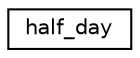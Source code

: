 digraph "Graphical Class Hierarchy"
{
 // INTERACTIVE_SVG=YES
 // LATEX_PDF_SIZE
  edge [fontname="Helvetica",fontsize="10",labelfontname="Helvetica",labelfontsize="10"];
  node [fontname="Helvetica",fontsize="10",shape=record];
  rankdir="LR";
  Node0 [label="half_day",height=0.2,width=0.4,color="black", fillcolor="white", style="filled",URL="$interfaceastronomy__mod_1_1half__day.html",tooltip="Private interface for internal use by dirunal_solar and daily_mean_solar."];
}
